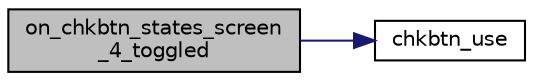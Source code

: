 digraph "on_chkbtn_states_screen_4_toggled"
{
  edge [fontname="Helvetica",fontsize="10",labelfontname="Helvetica",labelfontsize="10"];
  node [fontname="Helvetica",fontsize="10",shape=record];
  rankdir="LR";
  Node143 [label="on_chkbtn_states_screen\l_4_toggled",height=0.2,width=0.4,color="black", fillcolor="grey75", style="filled", fontcolor="black"];
  Node143 -> Node144 [color="midnightblue",fontsize="10",style="solid",fontname="Helvetica"];
  Node144 [label="chkbtn_use",height=0.2,width=0.4,color="black", fillcolor="white", style="filled",URL="$main_8c.html#af4fd0833e1f3db9d2b9cdf71eff059c6"];
}
